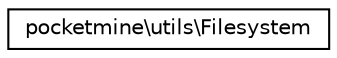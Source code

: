 digraph "Graphical Class Hierarchy"
{
 // INTERACTIVE_SVG=YES
 // LATEX_PDF_SIZE
  edge [fontname="Helvetica",fontsize="10",labelfontname="Helvetica",labelfontsize="10"];
  node [fontname="Helvetica",fontsize="10",shape=record];
  rankdir="LR";
  Node0 [label="pocketmine\\utils\\Filesystem",height=0.2,width=0.4,color="black", fillcolor="white", style="filled",URL="$da/ddd/classpocketmine_1_1utils_1_1_filesystem.html",tooltip=" "];
}
